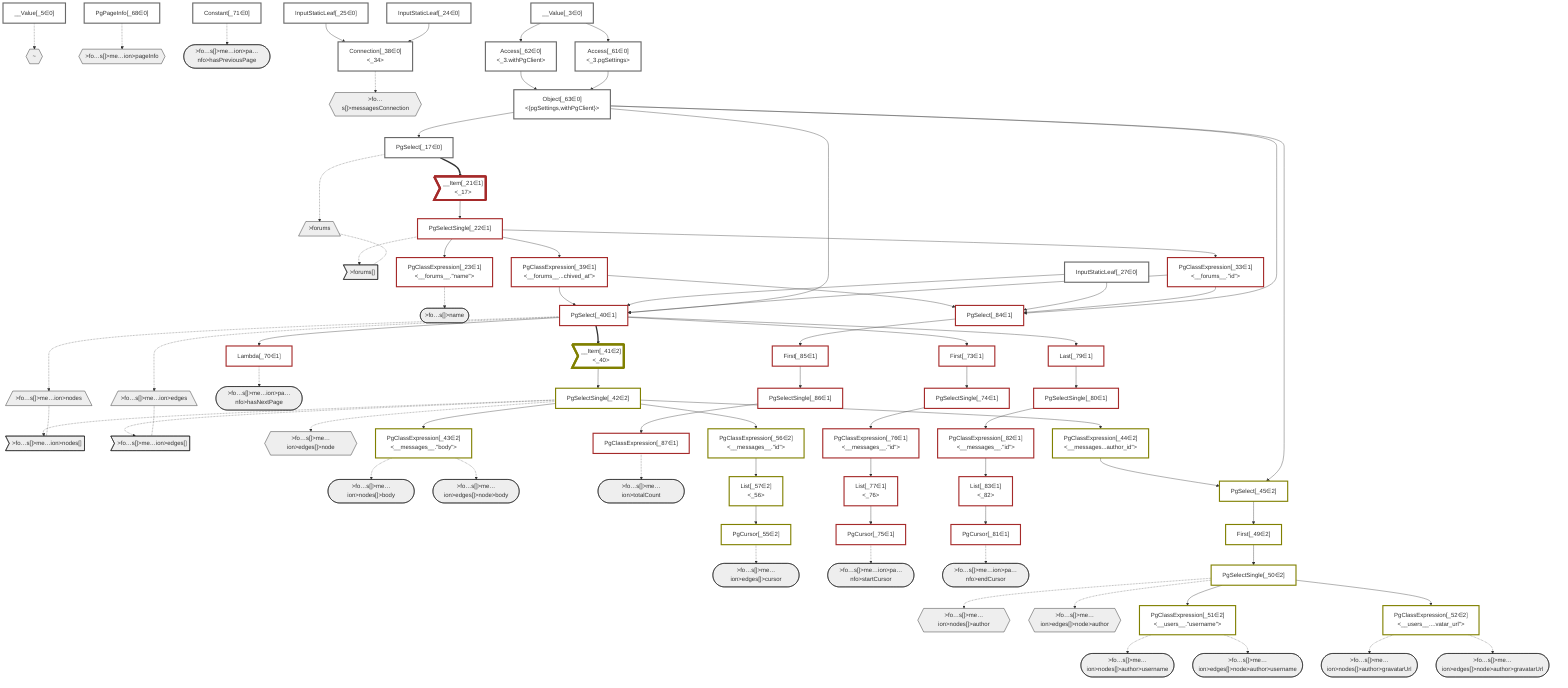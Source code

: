 graph TD
    classDef path fill:#eee,stroke:#000
    classDef plan fill:#fff,stroke-width:3px
    classDef itemplan fill:#fff,stroke-width:6px
    classDef sideeffectplan fill:#f00,stroke-width:6px

    %% subgraph fields
    P1{{"~"}}:::path
    P2[/">forums"\]:::path
    P3>">forums[]"]:::path
    P2 -.- P3
    P4([">fo…s[]>name"]):::path
    %% P3 -.-> P4
    P5{{">fo…s[]>messagesConnection"}}:::path
    P6[/">fo…s[]>me…ion>nodes"\]:::path
    P7>">fo…s[]>me…ion>nodes[]"]:::path
    P6 -.- P7
    P8([">fo…s[]>me…ion>nodes[]>body"]):::path
    %% P7 -.-> P8
    P9{{">fo…s[]>me…ion>nodes[]>author"}}:::path
    P10([">fo…s[]>me…ion>nodes[]>author>username"]):::path
    %% P9 -.-> P10
    P11([">fo…s[]>me…ion>nodes[]>author>gravatarUrl"]):::path
    %% P9 -.-> P11
    %% P7 -.-> P9
    %% P5 -.-> P6
    P12[/">fo…s[]>me…ion>edges"\]:::path
    P13>">fo…s[]>me…ion>edges[]"]:::path
    P12 -.- P13
    P14([">fo…s[]>me…ion>edges[]>cursor"]):::path
    %% P13 -.-> P14
    P15{{">fo…s[]>me…ion>edges[]>node"}}:::path
    P16([">fo…s[]>me…ion>edges[]>node>body"]):::path
    %% P15 -.-> P16
    P17{{">fo…s[]>me…ion>edges[]>node>author"}}:::path
    P18([">fo…s[]>me…ion>edges[]>node>author>username"]):::path
    %% P17 -.-> P18
    P19([">fo…s[]>me…ion>edges[]>node>author>gravatarUrl"]):::path
    %% P17 -.-> P19
    %% P15 -.-> P17
    %% P13 -.-> P15
    %% P5 -.-> P12
    P20{{">fo…s[]>me…ion>pageInfo"}}:::path
    P21([">fo…s[]>me…ion>pa…nfo>hasNextPage"]):::path
    %% P20 -.-> P21
    P22([">fo…s[]>me…ion>pa…nfo>hasPreviousPage"]):::path
    %% P20 -.-> P22
    P23([">fo…s[]>me…ion>pa…nfo>startCursor"]):::path
    %% P20 -.-> P23
    P24([">fo…s[]>me…ion>pa…nfo>endCursor"]):::path
    %% P20 -.-> P24
    %% P5 -.-> P20
    P25([">fo…s[]>me…ion>totalCount"]):::path
    %% P5 -.-> P25
    %% P3 -.-> P5
    %% P1 -.-> P2
    %% end

    %% define plans
    __Value_3["__Value[_3∈0]<br /><context>"]:::plan
    __Value_5["__Value[_5∈0]<br /><rootValue>"]:::plan
    PgSelect_17["PgSelect[_17∈0]<br /><forums>"]:::plan
    __Item_21>"__Item[_21∈1]<br /><_17>"]:::itemplan
    PgSelectSingle_22["PgSelectSingle[_22∈1]<br /><forums>"]:::plan
    PgClassExpression_23["PgClassExpression[_23∈1]<br /><__forums__.#quot;name#quot;>"]:::plan
    InputStaticLeaf_24["InputStaticLeaf[_24∈0]"]:::plan
    InputStaticLeaf_25["InputStaticLeaf[_25∈0]"]:::plan
    InputStaticLeaf_27["InputStaticLeaf[_27∈0]"]:::plan
    PgClassExpression_33["PgClassExpression[_33∈1]<br /><__forums__.#quot;id#quot;>"]:::plan
    Connection_38["Connection[_38∈0]<br /><_34>"]:::plan
    PgClassExpression_39["PgClassExpression[_39∈1]<br /><__forums__...chived_at#quot;>"]:::plan
    PgSelect_40["PgSelect[_40∈1]<br /><messages>"]:::plan
    __Item_41>"__Item[_41∈2]<br /><_40>"]:::itemplan
    PgSelectSingle_42["PgSelectSingle[_42∈2]<br /><messages>"]:::plan
    PgClassExpression_43["PgClassExpression[_43∈2]<br /><__messages__.#quot;body#quot;>"]:::plan
    PgClassExpression_44["PgClassExpression[_44∈2]<br /><__messages...author_id#quot;>"]:::plan
    PgSelect_45["PgSelect[_45∈2]<br /><users>"]:::plan
    First_49["First[_49∈2]"]:::plan
    PgSelectSingle_50["PgSelectSingle[_50∈2]<br /><users>"]:::plan
    PgClassExpression_51["PgClassExpression[_51∈2]<br /><__users__.#quot;username#quot;>"]:::plan
    PgClassExpression_52["PgClassExpression[_52∈2]<br /><__users__....vatar_url#quot;>"]:::plan
    PgCursor_55["PgCursor[_55∈2]"]:::plan
    PgClassExpression_56["PgClassExpression[_56∈2]<br /><__messages__.#quot;id#quot;>"]:::plan
    List_57["List[_57∈2]<br /><_56>"]:::plan
    Access_61["Access[_61∈0]<br /><_3.pgSettings>"]:::plan
    Access_62["Access[_62∈0]<br /><_3.withPgClient>"]:::plan
    Object_63["Object[_63∈0]<br /><{pgSettings,withPgClient}>"]:::plan
    PgPageInfo_68["PgPageInfo[_68∈0]"]:::plan
    Lambda_70["Lambda[_70∈1]<br /><listHasMore>"]:::plan
    Constant_71["Constant[_71∈0]"]:::plan
    First_73["First[_73∈1]"]:::plan
    PgSelectSingle_74["PgSelectSingle[_74∈1]<br /><messages>"]:::plan
    PgCursor_75["PgCursor[_75∈1]"]:::plan
    PgClassExpression_76["PgClassExpression[_76∈1]<br /><__messages__.#quot;id#quot;>"]:::plan
    List_77["List[_77∈1]<br /><_76>"]:::plan
    Last_79["Last[_79∈1]"]:::plan
    PgSelectSingle_80["PgSelectSingle[_80∈1]<br /><messages>"]:::plan
    PgCursor_81["PgCursor[_81∈1]"]:::plan
    PgClassExpression_82["PgClassExpression[_82∈1]<br /><__messages__.#quot;id#quot;>"]:::plan
    List_83["List[_83∈1]<br /><_82>"]:::plan
    PgSelect_84["PgSelect[_84∈1]<br /><messages>"]:::plan
    First_85["First[_85∈1]"]:::plan
    PgSelectSingle_86["PgSelectSingle[_86∈1]<br /><messages>"]:::plan
    PgClassExpression_87["PgClassExpression[_87∈1]<br /><count(*)>"]:::plan

    %% plan dependencies
    Object_63 --> PgSelect_17
    PgSelect_17 ==> __Item_21
    __Item_21 --> PgSelectSingle_22
    PgSelectSingle_22 --> PgClassExpression_23
    PgSelectSingle_22 --> PgClassExpression_33
    InputStaticLeaf_24 --> Connection_38
    InputStaticLeaf_25 --> Connection_38
    PgSelectSingle_22 --> PgClassExpression_39
    Object_63 --> PgSelect_40
    PgClassExpression_33 --> PgSelect_40
    InputStaticLeaf_27 --> PgSelect_40
    PgClassExpression_39 --> PgSelect_40
    PgSelect_40 ==> __Item_41
    __Item_41 --> PgSelectSingle_42
    PgSelectSingle_42 --> PgClassExpression_43
    PgSelectSingle_42 --> PgClassExpression_44
    Object_63 --> PgSelect_45
    PgClassExpression_44 --> PgSelect_45
    PgSelect_45 --> First_49
    First_49 --> PgSelectSingle_50
    PgSelectSingle_50 --> PgClassExpression_51
    PgSelectSingle_50 --> PgClassExpression_52
    List_57 --> PgCursor_55
    PgSelectSingle_42 --> PgClassExpression_56
    PgClassExpression_56 --> List_57
    __Value_3 --> Access_61
    __Value_3 --> Access_62
    Access_61 --> Object_63
    Access_62 --> Object_63
    PgSelect_40 --> Lambda_70
    PgSelect_40 --> First_73
    First_73 --> PgSelectSingle_74
    List_77 --> PgCursor_75
    PgSelectSingle_74 --> PgClassExpression_76
    PgClassExpression_76 --> List_77
    PgSelect_40 --> Last_79
    Last_79 --> PgSelectSingle_80
    List_83 --> PgCursor_81
    PgSelectSingle_80 --> PgClassExpression_82
    PgClassExpression_82 --> List_83
    Object_63 --> PgSelect_84
    PgClassExpression_33 --> PgSelect_84
    InputStaticLeaf_27 --> PgSelect_84
    PgClassExpression_39 --> PgSelect_84
    PgSelect_84 --> First_85
    First_85 --> PgSelectSingle_86
    PgSelectSingle_86 --> PgClassExpression_87

    %% plan-to-path relationships
    __Value_5 -.-> P1
    PgSelect_17 -.-> P2
    PgSelectSingle_22 -.-> P3
    PgClassExpression_23 -.-> P4
    Connection_38 -.-> P5
    PgSelect_40 -.-> P6
    PgSelectSingle_42 -.-> P7
    PgClassExpression_43 -.-> P8
    PgSelectSingle_50 -.-> P9
    PgClassExpression_51 -.-> P10
    PgClassExpression_52 -.-> P11
    PgSelect_40 -.-> P12
    PgSelectSingle_42 -.-> P13
    PgCursor_55 -.-> P14
    PgSelectSingle_42 -.-> P15
    PgClassExpression_43 -.-> P16
    PgSelectSingle_50 -.-> P17
    PgClassExpression_51 -.-> P18
    PgClassExpression_52 -.-> P19
    PgPageInfo_68 -.-> P20
    Lambda_70 -.-> P21
    Constant_71 -.-> P22
    PgCursor_75 -.-> P23
    PgCursor_81 -.-> P24
    PgClassExpression_87 -.-> P25

    %% allocate buckets
    classDef bucket0 stroke:#696969
    class __Value_3,__Value_5,PgSelect_17,InputStaticLeaf_24,InputStaticLeaf_25,InputStaticLeaf_27,Connection_38,Access_61,Access_62,Object_63,PgPageInfo_68,Constant_71 bucket0
    classDef bucket1 stroke:#a52a2a
    class __Item_21,PgSelectSingle_22,PgClassExpression_23,PgClassExpression_33,PgClassExpression_39,PgSelect_40,Lambda_70,First_73,PgSelectSingle_74,PgCursor_75,PgClassExpression_76,List_77,Last_79,PgSelectSingle_80,PgCursor_81,PgClassExpression_82,List_83,PgSelect_84,First_85,PgSelectSingle_86,PgClassExpression_87 bucket1
    classDef bucket2 stroke:#808000
    class __Item_41,PgSelectSingle_42,PgClassExpression_43,PgClassExpression_44,PgSelect_45,First_49,PgSelectSingle_50,PgClassExpression_51,PgClassExpression_52,PgCursor_55,PgClassExpression_56,List_57 bucket2